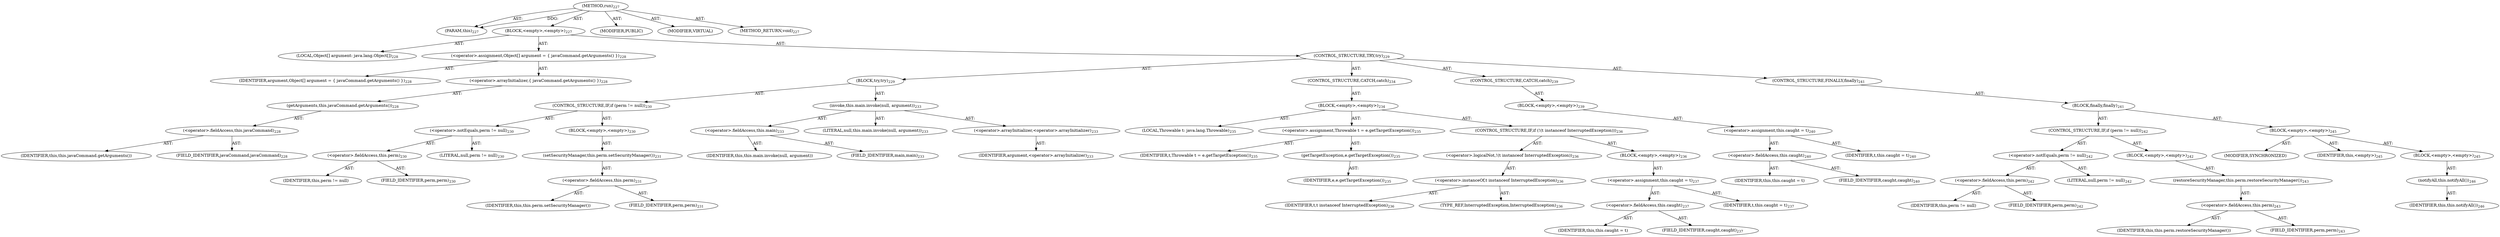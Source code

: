 digraph "run" {  
"111669149703" [label = <(METHOD,run)<SUB>227</SUB>> ]
"115964116995" [label = <(PARAM,this)<SUB>227</SUB>> ]
"25769803808" [label = <(BLOCK,&lt;empty&gt;,&lt;empty&gt;)<SUB>227</SUB>> ]
"94489280522" [label = <(LOCAL,Object[] argument: java.lang.Object[])<SUB>228</SUB>> ]
"30064771187" [label = <(&lt;operator&gt;.assignment,Object[] argument = { javaCommand.getArguments() })<SUB>228</SUB>> ]
"68719476832" [label = <(IDENTIFIER,argument,Object[] argument = { javaCommand.getArguments() })<SUB>228</SUB>> ]
"30064771188" [label = <(&lt;operator&gt;.arrayInitializer,{ javaCommand.getArguments() })<SUB>228</SUB>> ]
"30064771189" [label = <(getArguments,this.javaCommand.getArguments())<SUB>228</SUB>> ]
"30064771190" [label = <(&lt;operator&gt;.fieldAccess,this.javaCommand)<SUB>228</SUB>> ]
"68719476833" [label = <(IDENTIFIER,this,this.javaCommand.getArguments())> ]
"55834574876" [label = <(FIELD_IDENTIFIER,javaCommand,javaCommand)<SUB>228</SUB>> ]
"47244640275" [label = <(CONTROL_STRUCTURE,TRY,try)<SUB>229</SUB>> ]
"25769803809" [label = <(BLOCK,try,try)<SUB>229</SUB>> ]
"47244640276" [label = <(CONTROL_STRUCTURE,IF,if (perm != null))<SUB>230</SUB>> ]
"30064771191" [label = <(&lt;operator&gt;.notEquals,perm != null)<SUB>230</SUB>> ]
"30064771192" [label = <(&lt;operator&gt;.fieldAccess,this.perm)<SUB>230</SUB>> ]
"68719476834" [label = <(IDENTIFIER,this,perm != null)> ]
"55834574877" [label = <(FIELD_IDENTIFIER,perm,perm)<SUB>230</SUB>> ]
"90194313242" [label = <(LITERAL,null,perm != null)<SUB>230</SUB>> ]
"25769803810" [label = <(BLOCK,&lt;empty&gt;,&lt;empty&gt;)<SUB>230</SUB>> ]
"30064771193" [label = <(setSecurityManager,this.perm.setSecurityManager())<SUB>231</SUB>> ]
"30064771194" [label = <(&lt;operator&gt;.fieldAccess,this.perm)<SUB>231</SUB>> ]
"68719476835" [label = <(IDENTIFIER,this,this.perm.setSecurityManager())> ]
"55834574878" [label = <(FIELD_IDENTIFIER,perm,perm)<SUB>231</SUB>> ]
"30064771195" [label = <(invoke,this.main.invoke(null, argument))<SUB>233</SUB>> ]
"30064771196" [label = <(&lt;operator&gt;.fieldAccess,this.main)<SUB>233</SUB>> ]
"68719476836" [label = <(IDENTIFIER,this,this.main.invoke(null, argument))> ]
"55834574879" [label = <(FIELD_IDENTIFIER,main,main)<SUB>233</SUB>> ]
"90194313243" [label = <(LITERAL,null,this.main.invoke(null, argument))<SUB>233</SUB>> ]
"30064771197" [label = <(&lt;operator&gt;.arrayInitializer,&lt;operator&gt;.arrayInitializer)<SUB>233</SUB>> ]
"68719476837" [label = <(IDENTIFIER,argument,&lt;operator&gt;.arrayInitializer)<SUB>233</SUB>> ]
"47244640277" [label = <(CONTROL_STRUCTURE,CATCH,catch)<SUB>234</SUB>> ]
"25769803811" [label = <(BLOCK,&lt;empty&gt;,&lt;empty&gt;)<SUB>234</SUB>> ]
"94489280523" [label = <(LOCAL,Throwable t: java.lang.Throwable)<SUB>235</SUB>> ]
"30064771198" [label = <(&lt;operator&gt;.assignment,Throwable t = e.getTargetException())<SUB>235</SUB>> ]
"68719476838" [label = <(IDENTIFIER,t,Throwable t = e.getTargetException())<SUB>235</SUB>> ]
"30064771199" [label = <(getTargetException,e.getTargetException())<SUB>235</SUB>> ]
"68719476839" [label = <(IDENTIFIER,e,e.getTargetException())<SUB>235</SUB>> ]
"47244640278" [label = <(CONTROL_STRUCTURE,IF,if (!(t instanceof InterruptedException)))<SUB>236</SUB>> ]
"30064771200" [label = <(&lt;operator&gt;.logicalNot,!(t instanceof InterruptedException))<SUB>236</SUB>> ]
"30064771201" [label = <(&lt;operator&gt;.instanceOf,t instanceof InterruptedException)<SUB>236</SUB>> ]
"68719476840" [label = <(IDENTIFIER,t,t instanceof InterruptedException)<SUB>236</SUB>> ]
"180388626432" [label = <(TYPE_REF,InterruptedException,InterruptedException)<SUB>236</SUB>> ]
"25769803812" [label = <(BLOCK,&lt;empty&gt;,&lt;empty&gt;)<SUB>236</SUB>> ]
"30064771202" [label = <(&lt;operator&gt;.assignment,this.caught = t)<SUB>237</SUB>> ]
"30064771203" [label = <(&lt;operator&gt;.fieldAccess,this.caught)<SUB>237</SUB>> ]
"68719476841" [label = <(IDENTIFIER,this,this.caught = t)> ]
"55834574880" [label = <(FIELD_IDENTIFIER,caught,caught)<SUB>237</SUB>> ]
"68719476842" [label = <(IDENTIFIER,t,this.caught = t)<SUB>237</SUB>> ]
"47244640279" [label = <(CONTROL_STRUCTURE,CATCH,catch)<SUB>239</SUB>> ]
"25769803813" [label = <(BLOCK,&lt;empty&gt;,&lt;empty&gt;)<SUB>239</SUB>> ]
"30064771204" [label = <(&lt;operator&gt;.assignment,this.caught = t)<SUB>240</SUB>> ]
"30064771205" [label = <(&lt;operator&gt;.fieldAccess,this.caught)<SUB>240</SUB>> ]
"68719476843" [label = <(IDENTIFIER,this,this.caught = t)> ]
"55834574881" [label = <(FIELD_IDENTIFIER,caught,caught)<SUB>240</SUB>> ]
"68719476844" [label = <(IDENTIFIER,t,this.caught = t)<SUB>240</SUB>> ]
"47244640280" [label = <(CONTROL_STRUCTURE,FINALLY,finally)<SUB>241</SUB>> ]
"25769803814" [label = <(BLOCK,finally,finally)<SUB>241</SUB>> ]
"47244640281" [label = <(CONTROL_STRUCTURE,IF,if (perm != null))<SUB>242</SUB>> ]
"30064771206" [label = <(&lt;operator&gt;.notEquals,perm != null)<SUB>242</SUB>> ]
"30064771207" [label = <(&lt;operator&gt;.fieldAccess,this.perm)<SUB>242</SUB>> ]
"68719476845" [label = <(IDENTIFIER,this,perm != null)> ]
"55834574882" [label = <(FIELD_IDENTIFIER,perm,perm)<SUB>242</SUB>> ]
"90194313244" [label = <(LITERAL,null,perm != null)<SUB>242</SUB>> ]
"25769803815" [label = <(BLOCK,&lt;empty&gt;,&lt;empty&gt;)<SUB>242</SUB>> ]
"30064771208" [label = <(restoreSecurityManager,this.perm.restoreSecurityManager())<SUB>243</SUB>> ]
"30064771209" [label = <(&lt;operator&gt;.fieldAccess,this.perm)<SUB>243</SUB>> ]
"68719476846" [label = <(IDENTIFIER,this,this.perm.restoreSecurityManager())> ]
"55834574883" [label = <(FIELD_IDENTIFIER,perm,perm)<SUB>243</SUB>> ]
"25769803816" [label = <(BLOCK,&lt;empty&gt;,&lt;empty&gt;)<SUB>245</SUB>> ]
"133143986200" [label = <(MODIFIER,SYNCHRONIZED)> ]
"68719476743" [label = <(IDENTIFIER,this,&lt;empty&gt;)<SUB>245</SUB>> ]
"25769803817" [label = <(BLOCK,&lt;empty&gt;,&lt;empty&gt;)<SUB>245</SUB>> ]
"30064771210" [label = <(notifyAll,this.notifyAll())<SUB>246</SUB>> ]
"68719476744" [label = <(IDENTIFIER,this,this.notifyAll())<SUB>246</SUB>> ]
"133143986201" [label = <(MODIFIER,PUBLIC)> ]
"133143986202" [label = <(MODIFIER,VIRTUAL)> ]
"128849018887" [label = <(METHOD_RETURN,void)<SUB>227</SUB>> ]
  "111669149703" -> "115964116995"  [ label = "AST: "] 
  "111669149703" -> "25769803808"  [ label = "AST: "] 
  "111669149703" -> "133143986201"  [ label = "AST: "] 
  "111669149703" -> "133143986202"  [ label = "AST: "] 
  "111669149703" -> "128849018887"  [ label = "AST: "] 
  "25769803808" -> "94489280522"  [ label = "AST: "] 
  "25769803808" -> "30064771187"  [ label = "AST: "] 
  "25769803808" -> "47244640275"  [ label = "AST: "] 
  "30064771187" -> "68719476832"  [ label = "AST: "] 
  "30064771187" -> "30064771188"  [ label = "AST: "] 
  "30064771188" -> "30064771189"  [ label = "AST: "] 
  "30064771189" -> "30064771190"  [ label = "AST: "] 
  "30064771190" -> "68719476833"  [ label = "AST: "] 
  "30064771190" -> "55834574876"  [ label = "AST: "] 
  "47244640275" -> "25769803809"  [ label = "AST: "] 
  "47244640275" -> "47244640277"  [ label = "AST: "] 
  "47244640275" -> "47244640279"  [ label = "AST: "] 
  "47244640275" -> "47244640280"  [ label = "AST: "] 
  "25769803809" -> "47244640276"  [ label = "AST: "] 
  "25769803809" -> "30064771195"  [ label = "AST: "] 
  "47244640276" -> "30064771191"  [ label = "AST: "] 
  "47244640276" -> "25769803810"  [ label = "AST: "] 
  "30064771191" -> "30064771192"  [ label = "AST: "] 
  "30064771191" -> "90194313242"  [ label = "AST: "] 
  "30064771192" -> "68719476834"  [ label = "AST: "] 
  "30064771192" -> "55834574877"  [ label = "AST: "] 
  "25769803810" -> "30064771193"  [ label = "AST: "] 
  "30064771193" -> "30064771194"  [ label = "AST: "] 
  "30064771194" -> "68719476835"  [ label = "AST: "] 
  "30064771194" -> "55834574878"  [ label = "AST: "] 
  "30064771195" -> "30064771196"  [ label = "AST: "] 
  "30064771195" -> "90194313243"  [ label = "AST: "] 
  "30064771195" -> "30064771197"  [ label = "AST: "] 
  "30064771196" -> "68719476836"  [ label = "AST: "] 
  "30064771196" -> "55834574879"  [ label = "AST: "] 
  "30064771197" -> "68719476837"  [ label = "AST: "] 
  "47244640277" -> "25769803811"  [ label = "AST: "] 
  "25769803811" -> "94489280523"  [ label = "AST: "] 
  "25769803811" -> "30064771198"  [ label = "AST: "] 
  "25769803811" -> "47244640278"  [ label = "AST: "] 
  "30064771198" -> "68719476838"  [ label = "AST: "] 
  "30064771198" -> "30064771199"  [ label = "AST: "] 
  "30064771199" -> "68719476839"  [ label = "AST: "] 
  "47244640278" -> "30064771200"  [ label = "AST: "] 
  "47244640278" -> "25769803812"  [ label = "AST: "] 
  "30064771200" -> "30064771201"  [ label = "AST: "] 
  "30064771201" -> "68719476840"  [ label = "AST: "] 
  "30064771201" -> "180388626432"  [ label = "AST: "] 
  "25769803812" -> "30064771202"  [ label = "AST: "] 
  "30064771202" -> "30064771203"  [ label = "AST: "] 
  "30064771202" -> "68719476842"  [ label = "AST: "] 
  "30064771203" -> "68719476841"  [ label = "AST: "] 
  "30064771203" -> "55834574880"  [ label = "AST: "] 
  "47244640279" -> "25769803813"  [ label = "AST: "] 
  "25769803813" -> "30064771204"  [ label = "AST: "] 
  "30064771204" -> "30064771205"  [ label = "AST: "] 
  "30064771204" -> "68719476844"  [ label = "AST: "] 
  "30064771205" -> "68719476843"  [ label = "AST: "] 
  "30064771205" -> "55834574881"  [ label = "AST: "] 
  "47244640280" -> "25769803814"  [ label = "AST: "] 
  "25769803814" -> "47244640281"  [ label = "AST: "] 
  "25769803814" -> "25769803816"  [ label = "AST: "] 
  "47244640281" -> "30064771206"  [ label = "AST: "] 
  "47244640281" -> "25769803815"  [ label = "AST: "] 
  "30064771206" -> "30064771207"  [ label = "AST: "] 
  "30064771206" -> "90194313244"  [ label = "AST: "] 
  "30064771207" -> "68719476845"  [ label = "AST: "] 
  "30064771207" -> "55834574882"  [ label = "AST: "] 
  "25769803815" -> "30064771208"  [ label = "AST: "] 
  "30064771208" -> "30064771209"  [ label = "AST: "] 
  "30064771209" -> "68719476846"  [ label = "AST: "] 
  "30064771209" -> "55834574883"  [ label = "AST: "] 
  "25769803816" -> "133143986200"  [ label = "AST: "] 
  "25769803816" -> "68719476743"  [ label = "AST: "] 
  "25769803816" -> "25769803817"  [ label = "AST: "] 
  "25769803817" -> "30064771210"  [ label = "AST: "] 
  "30064771210" -> "68719476744"  [ label = "AST: "] 
  "111669149703" -> "115964116995"  [ label = "DDG: "] 
}
